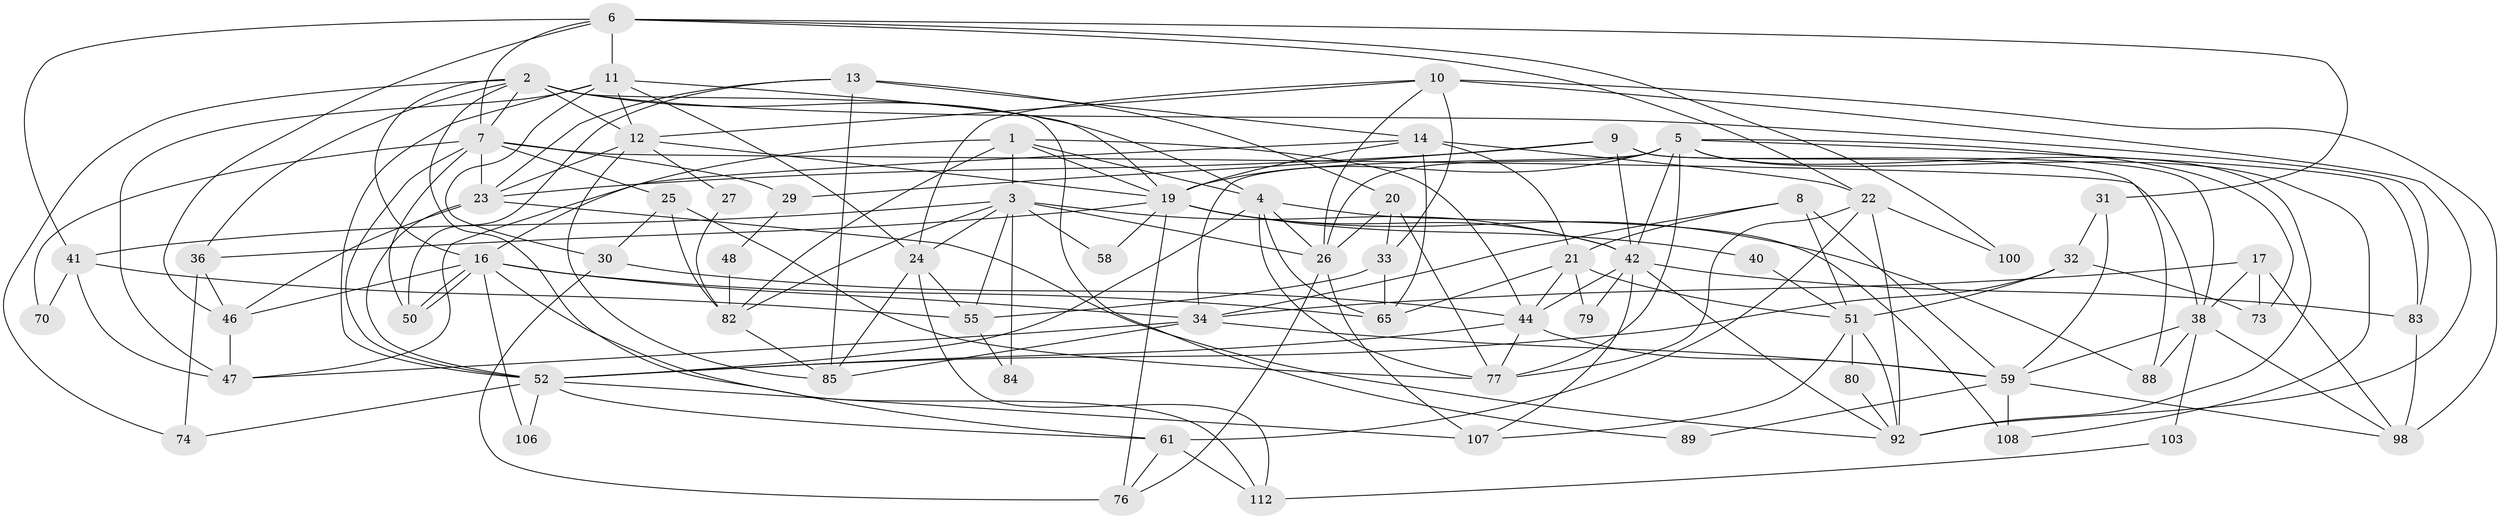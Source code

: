 // Generated by graph-tools (version 1.1) at 2025/52/02/27/25 19:52:01]
// undirected, 69 vertices, 176 edges
graph export_dot {
graph [start="1"]
  node [color=gray90,style=filled];
  1 [super="+37"];
  2 [super="+91"];
  3 [super="+71"];
  4 [super="+18"];
  5 [super="+96"];
  6 [super="+15"];
  7 [super="+45"];
  8 [super="+39"];
  9 [super="+28"];
  10 [super="+75"];
  11 [super="+66"];
  12 [super="+67"];
  13 [super="+54"];
  14 [super="+94"];
  16 [super="+64"];
  17 [super="+81"];
  19 [super="+105"];
  20 [super="+113"];
  21 [super="+68"];
  22 [super="+60"];
  23 [super="+49"];
  24 [super="+43"];
  25 [super="+87"];
  26 [super="+35"];
  27;
  29;
  30;
  31;
  32 [super="+63"];
  33 [super="+104"];
  34 [super="+56"];
  36 [super="+53"];
  38 [super="+62"];
  40;
  41 [super="+97"];
  42 [super="+99"];
  44 [super="+72"];
  46 [super="+102"];
  47;
  48;
  50;
  51 [super="+57"];
  52 [super="+101"];
  55;
  58;
  59 [super="+110"];
  61 [super="+69"];
  65 [super="+95"];
  70;
  73;
  74 [super="+90"];
  76 [super="+78"];
  77 [super="+109"];
  79;
  80;
  82 [super="+86"];
  83;
  84;
  85;
  88;
  89;
  92 [super="+93"];
  98 [super="+111"];
  100;
  103;
  106;
  107;
  108;
  112;
  1 -- 3;
  1 -- 16;
  1 -- 4;
  1 -- 82;
  1 -- 19;
  1 -- 44;
  2 -- 12;
  2 -- 36;
  2 -- 74;
  2 -- 89;
  2 -- 16;
  2 -- 83;
  2 -- 4;
  2 -- 7;
  2 -- 61;
  3 -- 42;
  3 -- 24;
  3 -- 58;
  3 -- 84;
  3 -- 41;
  3 -- 26;
  3 -- 82;
  3 -- 55;
  4 -- 65;
  4 -- 108;
  4 -- 26;
  4 -- 77;
  4 -- 52;
  5 -- 92;
  5 -- 26;
  5 -- 73;
  5 -- 83;
  5 -- 42;
  5 -- 19;
  5 -- 108;
  5 -- 34;
  5 -- 77;
  6 -- 31;
  6 -- 100;
  6 -- 7;
  6 -- 41;
  6 -- 22;
  6 -- 46;
  6 -- 11;
  7 -- 29;
  7 -- 70;
  7 -- 50;
  7 -- 23;
  7 -- 38;
  7 -- 52;
  7 -- 25 [weight=2];
  8 -- 34;
  8 -- 51;
  8 -- 21;
  8 -- 59;
  9 -- 88;
  9 -- 38;
  9 -- 42;
  9 -- 29;
  9 -- 23;
  10 -- 33;
  10 -- 12;
  10 -- 26;
  10 -- 98;
  10 -- 24;
  10 -- 92;
  11 -- 30;
  11 -- 24;
  11 -- 52;
  11 -- 19;
  11 -- 12;
  11 -- 47;
  12 -- 27;
  12 -- 19;
  12 -- 85;
  12 -- 23;
  13 -- 85;
  13 -- 23;
  13 -- 50;
  13 -- 20;
  13 -- 14;
  14 -- 47;
  14 -- 19;
  14 -- 21;
  14 -- 22;
  14 -- 65;
  16 -- 50;
  16 -- 50;
  16 -- 106;
  16 -- 112;
  16 -- 65;
  16 -- 46;
  16 -- 34;
  17 -- 98;
  17 -- 73;
  17 -- 38;
  17 -- 34;
  19 -- 88;
  19 -- 42;
  19 -- 36;
  19 -- 40;
  19 -- 76 [weight=2];
  19 -- 58;
  20 -- 26;
  20 -- 33;
  20 -- 77;
  21 -- 51 [weight=2];
  21 -- 44;
  21 -- 79;
  21 -- 65;
  22 -- 77;
  22 -- 100;
  22 -- 92;
  22 -- 61;
  23 -- 46;
  23 -- 52;
  23 -- 92;
  24 -- 85;
  24 -- 112;
  24 -- 55;
  25 -- 77;
  25 -- 30;
  25 -- 82 [weight=2];
  26 -- 107;
  26 -- 76;
  27 -- 82;
  29 -- 48;
  30 -- 44;
  30 -- 76;
  31 -- 32;
  31 -- 59;
  32 -- 52;
  32 -- 73;
  32 -- 51;
  33 -- 55;
  33 -- 65;
  34 -- 85;
  34 -- 59;
  34 -- 47;
  36 -- 74 [weight=2];
  36 -- 46;
  38 -- 88;
  38 -- 103;
  38 -- 59;
  38 -- 98;
  40 -- 51;
  41 -- 55;
  41 -- 70;
  41 -- 47;
  42 -- 83;
  42 -- 107;
  42 -- 44;
  42 -- 92;
  42 -- 79;
  44 -- 59;
  44 -- 77;
  44 -- 52;
  46 -- 47;
  48 -- 82;
  51 -- 107;
  51 -- 80;
  51 -- 92;
  52 -- 107;
  52 -- 106;
  52 -- 74;
  52 -- 61;
  55 -- 84;
  59 -- 89;
  59 -- 98;
  59 -- 108;
  61 -- 112;
  61 -- 76;
  80 -- 92;
  82 -- 85;
  83 -- 98;
  103 -- 112;
}
